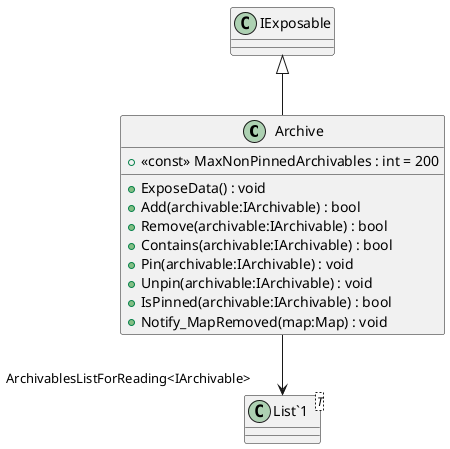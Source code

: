 @startuml
class Archive {
    + <<const>> MaxNonPinnedArchivables : int = 200
    + ExposeData() : void
    + Add(archivable:IArchivable) : bool
    + Remove(archivable:IArchivable) : bool
    + Contains(archivable:IArchivable) : bool
    + Pin(archivable:IArchivable) : void
    + Unpin(archivable:IArchivable) : void
    + IsPinned(archivable:IArchivable) : bool
    + Notify_MapRemoved(map:Map) : void
}
class "List`1"<T> {
}
IExposable <|-- Archive
Archive --> "ArchivablesListForReading<IArchivable>" "List`1"
@enduml
